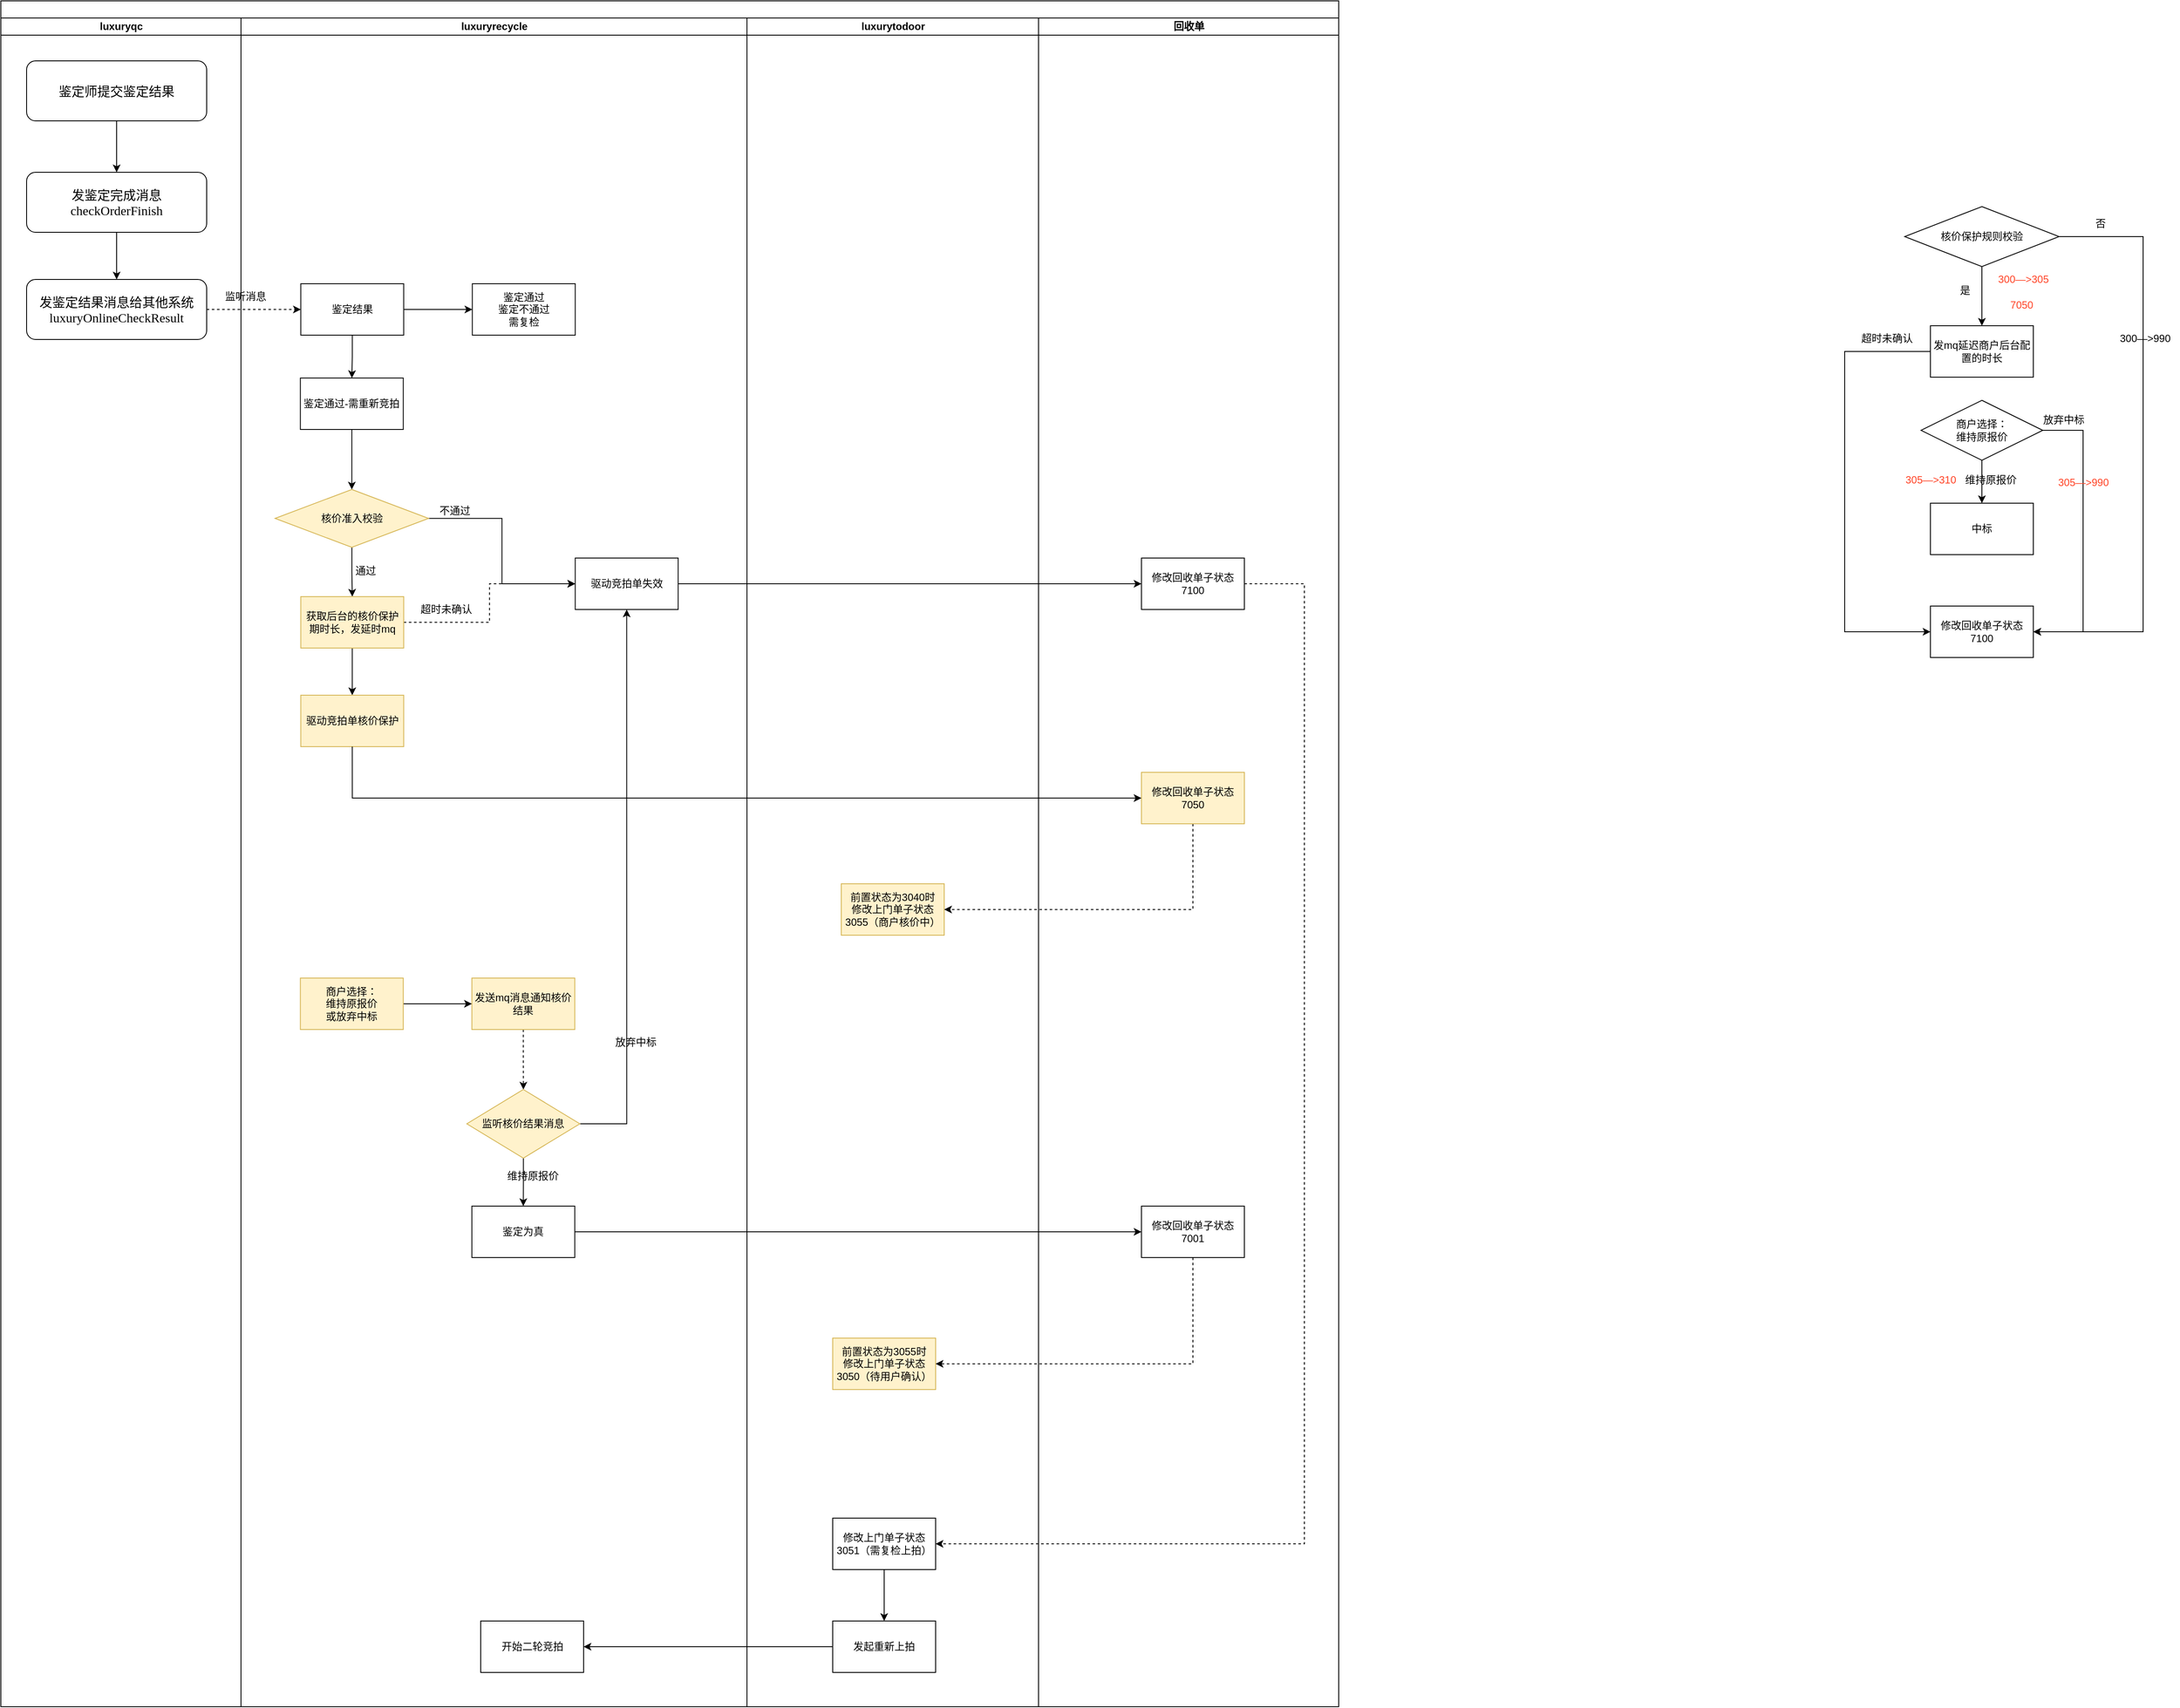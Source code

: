 <mxfile version="28.0.7">
  <diagram name="Page-1" id="74e2e168-ea6b-b213-b513-2b3c1d86103e">
    <mxGraphModel dx="2883" dy="958" grid="1" gridSize="10" guides="1" tooltips="1" connect="1" arrows="1" fold="1" page="1" pageScale="1" pageWidth="1100" pageHeight="850" background="none" math="0" shadow="0">
      <root>
        <mxCell id="0" />
        <mxCell id="1" parent="0" />
        <mxCell id="77e6c97f196da883-1" value="" style="swimlane;html=1;childLayout=stackLayout;startSize=20;rounded=0;shadow=0;labelBackgroundColor=none;strokeWidth=1;fontFamily=Verdana;fontSize=8;align=center;" parent="1" vertex="1">
          <mxGeometry x="-130" y="30" width="1560" height="1990" as="geometry">
            <mxRectangle x="70" y="40" width="50" height="40" as="alternateBounds" />
          </mxGeometry>
        </mxCell>
        <mxCell id="CgRAZQXpNbJPGQv4JTm6-5" value="luxuryqc" style="swimlane;html=1;startSize=20;" parent="77e6c97f196da883-1" vertex="1">
          <mxGeometry y="20" width="280" height="1970" as="geometry" />
        </mxCell>
        <mxCell id="CgRAZQXpNbJPGQv4JTm6-13" value="" style="edgeStyle=orthogonalEdgeStyle;rounded=0;orthogonalLoop=1;jettySize=auto;html=1;" parent="CgRAZQXpNbJPGQv4JTm6-5" source="CgRAZQXpNbJPGQv4JTm6-8" target="CgRAZQXpNbJPGQv4JTm6-12" edge="1">
          <mxGeometry relative="1" as="geometry" />
        </mxCell>
        <mxCell id="CgRAZQXpNbJPGQv4JTm6-8" value="&lt;font style=&quot;font-size: 15px;&quot; face=&quot;Comic Sans MS&quot;&gt;鉴定师提交鉴定结果&lt;/font&gt;" style="rounded=1;whiteSpace=wrap;html=1;shadow=0;labelBackgroundColor=none;strokeWidth=1;fontFamily=Verdana;fontSize=8;align=center;" parent="CgRAZQXpNbJPGQv4JTm6-5" vertex="1">
          <mxGeometry x="30" y="50" width="210" height="70" as="geometry" />
        </mxCell>
        <mxCell id="CgRAZQXpNbJPGQv4JTm6-15" value="" style="edgeStyle=orthogonalEdgeStyle;rounded=0;orthogonalLoop=1;jettySize=auto;html=1;" parent="CgRAZQXpNbJPGQv4JTm6-5" source="CgRAZQXpNbJPGQv4JTm6-12" target="CgRAZQXpNbJPGQv4JTm6-14" edge="1">
          <mxGeometry relative="1" as="geometry" />
        </mxCell>
        <mxCell id="CgRAZQXpNbJPGQv4JTm6-12" value="&lt;font face=&quot;Comic Sans MS&quot;&gt;&lt;span style=&quot;font-size: 15px;&quot;&gt;发鉴定完成消息&lt;/span&gt;&lt;br&gt;&lt;span style=&quot;font-size: 15px;&quot;&gt;checkOrderFinish&lt;/span&gt;&lt;/font&gt;" style="rounded=1;whiteSpace=wrap;html=1;shadow=0;labelBackgroundColor=none;strokeWidth=1;fontFamily=Verdana;fontSize=8;align=center;" parent="CgRAZQXpNbJPGQv4JTm6-5" vertex="1">
          <mxGeometry x="30" y="180" width="210" height="70" as="geometry" />
        </mxCell>
        <mxCell id="CgRAZQXpNbJPGQv4JTm6-14" value="&lt;font face=&quot;Comic Sans MS&quot;&gt;&lt;span style=&quot;font-size: 15px;&quot;&gt;发鉴定结果消息给其他系统&lt;/span&gt;&lt;br&gt;&lt;span style=&quot;font-size: 15px;&quot;&gt;luxuryOnlineCheckResult&lt;/span&gt;&lt;/font&gt;" style="rounded=1;whiteSpace=wrap;html=1;shadow=0;labelBackgroundColor=none;strokeWidth=1;fontFamily=Verdana;fontSize=8;align=center;" parent="CgRAZQXpNbJPGQv4JTm6-5" vertex="1">
          <mxGeometry x="30" y="305" width="210" height="70" as="geometry" />
        </mxCell>
        <mxCell id="CgRAZQXpNbJPGQv4JTm6-4" value="luxuryrecycle" style="swimlane;html=1;startSize=20;" parent="77e6c97f196da883-1" vertex="1">
          <mxGeometry x="280" y="20" width="590" height="1970" as="geometry" />
        </mxCell>
        <mxCell id="CgRAZQXpNbJPGQv4JTm6-19" value="监听消息" style="text;html=1;align=center;verticalAlign=middle;resizable=0;points=[];autosize=1;strokeColor=none;fillColor=none;" parent="CgRAZQXpNbJPGQv4JTm6-4" vertex="1">
          <mxGeometry x="-30" y="310" width="70" height="30" as="geometry" />
        </mxCell>
        <mxCell id="QjMtK4b4pwI7S80n8QTU-23" style="edgeStyle=orthogonalEdgeStyle;rounded=0;orthogonalLoop=1;jettySize=auto;html=1;entryX=0;entryY=0.5;entryDx=0;entryDy=0;dashed=1;exitX=1;exitY=0.5;exitDx=0;exitDy=0;" parent="CgRAZQXpNbJPGQv4JTm6-4" source="-saduOvqw4z9s9LTAYkn-3" target="QjMtK4b4pwI7S80n8QTU-16" edge="1">
          <mxGeometry relative="1" as="geometry" />
        </mxCell>
        <mxCell id="QjMtK4b4pwI7S80n8QTU-24" style="edgeStyle=orthogonalEdgeStyle;rounded=0;orthogonalLoop=1;jettySize=auto;html=1;entryX=0;entryY=0.5;entryDx=0;entryDy=0;" parent="CgRAZQXpNbJPGQv4JTm6-4" source="CgRAZQXpNbJPGQv4JTm6-45" target="QjMtK4b4pwI7S80n8QTU-16" edge="1">
          <mxGeometry relative="1" as="geometry" />
        </mxCell>
        <mxCell id="-saduOvqw4z9s9LTAYkn-4" value="" style="edgeStyle=orthogonalEdgeStyle;rounded=0;orthogonalLoop=1;jettySize=auto;html=1;" edge="1" parent="CgRAZQXpNbJPGQv4JTm6-4" source="CgRAZQXpNbJPGQv4JTm6-45" target="-saduOvqw4z9s9LTAYkn-3">
          <mxGeometry relative="1" as="geometry" />
        </mxCell>
        <mxCell id="CgRAZQXpNbJPGQv4JTm6-45" value="核价准入校验" style="rhombus;whiteSpace=wrap;html=1;fillColor=#fff2cc;strokeColor=#d6b656;" parent="CgRAZQXpNbJPGQv4JTm6-4" vertex="1">
          <mxGeometry x="39.75" y="550" width="179" height="67.5" as="geometry" />
        </mxCell>
        <mxCell id="CgRAZQXpNbJPGQv4JTm6-98" value="超时未确认" style="text;html=1;align=center;verticalAlign=middle;resizable=0;points=[];autosize=1;strokeColor=none;fillColor=none;" parent="CgRAZQXpNbJPGQv4JTm6-4" vertex="1">
          <mxGeometry x="198.75" y="675" width="80" height="30" as="geometry" />
        </mxCell>
        <mxCell id="QjMtK4b4pwI7S80n8QTU-6" value="" style="edgeStyle=orthogonalEdgeStyle;rounded=0;orthogonalLoop=1;jettySize=auto;html=1;" parent="CgRAZQXpNbJPGQv4JTm6-4" source="QjMtK4b4pwI7S80n8QTU-1" target="QjMtK4b4pwI7S80n8QTU-5" edge="1">
          <mxGeometry relative="1" as="geometry" />
        </mxCell>
        <mxCell id="QjMtK4b4pwI7S80n8QTU-8" value="" style="edgeStyle=orthogonalEdgeStyle;rounded=0;orthogonalLoop=1;jettySize=auto;html=1;" parent="CgRAZQXpNbJPGQv4JTm6-4" source="QjMtK4b4pwI7S80n8QTU-1" target="QjMtK4b4pwI7S80n8QTU-7" edge="1">
          <mxGeometry relative="1" as="geometry" />
        </mxCell>
        <mxCell id="QjMtK4b4pwI7S80n8QTU-1" value="鉴定结果" style="whiteSpace=wrap;html=1;" parent="CgRAZQXpNbJPGQv4JTm6-4" vertex="1">
          <mxGeometry x="69.75" y="310" width="120" height="60" as="geometry" />
        </mxCell>
        <mxCell id="QjMtK4b4pwI7S80n8QTU-5" value="鉴定通过&lt;br&gt;鉴定不通过&lt;br&gt;需复检" style="whiteSpace=wrap;html=1;" parent="CgRAZQXpNbJPGQv4JTm6-4" vertex="1">
          <mxGeometry x="269.75" y="310" width="120" height="60" as="geometry" />
        </mxCell>
        <mxCell id="QjMtK4b4pwI7S80n8QTU-12" value="" style="edgeStyle=orthogonalEdgeStyle;rounded=0;orthogonalLoop=1;jettySize=auto;html=1;" parent="CgRAZQXpNbJPGQv4JTm6-4" source="QjMtK4b4pwI7S80n8QTU-7" target="CgRAZQXpNbJPGQv4JTm6-45" edge="1">
          <mxGeometry relative="1" as="geometry" />
        </mxCell>
        <mxCell id="QjMtK4b4pwI7S80n8QTU-7" value="鉴定通过-需重新竞拍" style="whiteSpace=wrap;html=1;" parent="CgRAZQXpNbJPGQv4JTm6-4" vertex="1">
          <mxGeometry x="69.25" y="420" width="120" height="60" as="geometry" />
        </mxCell>
        <mxCell id="QjMtK4b4pwI7S80n8QTU-11" value="不通过" style="text;html=1;align=center;verticalAlign=middle;resizable=0;points=[];autosize=1;strokeColor=none;fillColor=none;" parent="CgRAZQXpNbJPGQv4JTm6-4" vertex="1">
          <mxGeometry x="218.75" y="560" width="60" height="30" as="geometry" />
        </mxCell>
        <mxCell id="QjMtK4b4pwI7S80n8QTU-16" value="驱动竞拍单失效" style="whiteSpace=wrap;html=1;" parent="CgRAZQXpNbJPGQv4JTm6-4" vertex="1">
          <mxGeometry x="389.75" y="630" width="120" height="60" as="geometry" />
        </mxCell>
        <mxCell id="QjMtK4b4pwI7S80n8QTU-36" style="edgeStyle=orthogonalEdgeStyle;rounded=0;orthogonalLoop=1;jettySize=auto;html=1;entryX=0.5;entryY=1;entryDx=0;entryDy=0;exitX=1;exitY=0.5;exitDx=0;exitDy=0;" parent="CgRAZQXpNbJPGQv4JTm6-4" source="QjMtK4b4pwI7S80n8QTU-34" target="QjMtK4b4pwI7S80n8QTU-16" edge="1">
          <mxGeometry relative="1" as="geometry" />
        </mxCell>
        <mxCell id="QjMtK4b4pwI7S80n8QTU-35" value="" style="edgeStyle=orthogonalEdgeStyle;rounded=0;orthogonalLoop=1;jettySize=auto;html=1;dashed=1;" parent="CgRAZQXpNbJPGQv4JTm6-4" source="QjMtK4b4pwI7S80n8QTU-25" target="QjMtK4b4pwI7S80n8QTU-34" edge="1">
          <mxGeometry relative="1" as="geometry" />
        </mxCell>
        <mxCell id="QjMtK4b4pwI7S80n8QTU-25" value="发送mq消息通知核价结果" style="whiteSpace=wrap;html=1;fillColor=#fff2cc;strokeColor=#d6b656;" parent="CgRAZQXpNbJPGQv4JTm6-4" vertex="1">
          <mxGeometry x="269.24" y="1120" width="120" height="60" as="geometry" />
        </mxCell>
        <mxCell id="-saduOvqw4z9s9LTAYkn-2" value="" style="edgeStyle=orthogonalEdgeStyle;rounded=0;orthogonalLoop=1;jettySize=auto;html=1;" edge="1" parent="CgRAZQXpNbJPGQv4JTm6-4" source="QjMtK4b4pwI7S80n8QTU-34" target="-saduOvqw4z9s9LTAYkn-1">
          <mxGeometry relative="1" as="geometry" />
        </mxCell>
        <mxCell id="QjMtK4b4pwI7S80n8QTU-34" value="&lt;span style=&quot;text-wrap-mode: nowrap;&quot;&gt;监听核价结果消息&lt;/span&gt;" style="rhombus;whiteSpace=wrap;html=1;fillColor=#fff2cc;strokeColor=#d6b656;" parent="CgRAZQXpNbJPGQv4JTm6-4" vertex="1">
          <mxGeometry x="263.37" y="1250" width="131.75" height="80" as="geometry" />
        </mxCell>
        <mxCell id="QjMtK4b4pwI7S80n8QTU-39" style="edgeStyle=orthogonalEdgeStyle;rounded=0;orthogonalLoop=1;jettySize=auto;html=1;entryX=0;entryY=0.5;entryDx=0;entryDy=0;" parent="CgRAZQXpNbJPGQv4JTm6-4" source="QjMtK4b4pwI7S80n8QTU-38" target="QjMtK4b4pwI7S80n8QTU-25" edge="1">
          <mxGeometry relative="1" as="geometry" />
        </mxCell>
        <mxCell id="QjMtK4b4pwI7S80n8QTU-38" value="商户选择：&lt;br&gt;维持原报价&lt;div&gt;或&lt;span style=&quot;background-color: transparent; color: light-dark(rgb(0, 0, 0), rgb(255, 255, 255));&quot;&gt;放弃中标&lt;/span&gt;&lt;/div&gt;" style="whiteSpace=wrap;html=1;fillColor=#fff2cc;strokeColor=#d6b656;" parent="CgRAZQXpNbJPGQv4JTm6-4" vertex="1">
          <mxGeometry x="69.25" y="1120" width="120" height="60" as="geometry" />
        </mxCell>
        <mxCell id="QjMtK4b4pwI7S80n8QTU-42" value="维持原报价" style="text;html=1;align=center;verticalAlign=middle;resizable=0;points=[];autosize=1;strokeColor=none;fillColor=none;" parent="CgRAZQXpNbJPGQv4JTm6-4" vertex="1">
          <mxGeometry x="299.5" y="1336" width="80" height="30" as="geometry" />
        </mxCell>
        <mxCell id="-saduOvqw4z9s9LTAYkn-1" value="鉴定为真" style="whiteSpace=wrap;html=1;" vertex="1" parent="CgRAZQXpNbJPGQv4JTm6-4">
          <mxGeometry x="269.245" y="1386" width="120" height="60" as="geometry" />
        </mxCell>
        <mxCell id="QjMtK4b4pwI7S80n8QTU-37" value="放弃中标" style="text;html=1;align=center;verticalAlign=middle;resizable=0;points=[];autosize=1;strokeColor=none;fillColor=none;" parent="CgRAZQXpNbJPGQv4JTm6-4" vertex="1">
          <mxGeometry x="425" y="1180" width="70" height="30" as="geometry" />
        </mxCell>
        <mxCell id="-saduOvqw4z9s9LTAYkn-21" value="" style="edgeStyle=orthogonalEdgeStyle;rounded=0;orthogonalLoop=1;jettySize=auto;html=1;" edge="1" parent="CgRAZQXpNbJPGQv4JTm6-4" source="-saduOvqw4z9s9LTAYkn-3" target="-saduOvqw4z9s9LTAYkn-20">
          <mxGeometry relative="1" as="geometry" />
        </mxCell>
        <mxCell id="-saduOvqw4z9s9LTAYkn-3" value="获取后台的核价保护期时长，发延时mq" style="whiteSpace=wrap;html=1;fillColor=#fff2cc;strokeColor=#d6b656;" vertex="1" parent="CgRAZQXpNbJPGQv4JTm6-4">
          <mxGeometry x="69.75" y="675" width="120" height="60" as="geometry" />
        </mxCell>
        <mxCell id="CgRAZQXpNbJPGQv4JTm6-43" value="开始二轮竞拍" style="whiteSpace=wrap;html=1;" parent="CgRAZQXpNbJPGQv4JTm6-4" vertex="1">
          <mxGeometry x="279.5" y="1870" width="120" height="60" as="geometry" />
        </mxCell>
        <mxCell id="-saduOvqw4z9s9LTAYkn-5" value="通过" style="text;html=1;align=center;verticalAlign=middle;resizable=0;points=[];autosize=1;strokeColor=none;fillColor=none;" vertex="1" parent="CgRAZQXpNbJPGQv4JTm6-4">
          <mxGeometry x="120" y="630" width="50" height="30" as="geometry" />
        </mxCell>
        <mxCell id="-saduOvqw4z9s9LTAYkn-20" value="驱动竞拍单核价保护" style="whiteSpace=wrap;html=1;fillColor=#fff2cc;strokeColor=#d6b656;" vertex="1" parent="CgRAZQXpNbJPGQv4JTm6-4">
          <mxGeometry x="69.75" y="790" width="120" height="60" as="geometry" />
        </mxCell>
        <mxCell id="77e6c97f196da883-2" value="luxurytodoor" style="swimlane;html=1;startSize=20;" parent="77e6c97f196da883-1" vertex="1">
          <mxGeometry x="870" y="20" width="340" height="1970" as="geometry" />
        </mxCell>
        <mxCell id="-saduOvqw4z9s9LTAYkn-10" value="&lt;div&gt;前置状态为3055时&lt;/div&gt;修改上门单子状态&lt;br&gt;3050（待用户确认）" style="whiteSpace=wrap;html=1;fillColor=#fff2cc;strokeColor=#d6b656;" vertex="1" parent="77e6c97f196da883-2">
          <mxGeometry x="100" y="1540" width="120" height="60" as="geometry" />
        </mxCell>
        <mxCell id="-saduOvqw4z9s9LTAYkn-18" value="" style="edgeStyle=orthogonalEdgeStyle;rounded=0;orthogonalLoop=1;jettySize=auto;html=1;" edge="1" parent="77e6c97f196da883-2" source="-saduOvqw4z9s9LTAYkn-12" target="CgRAZQXpNbJPGQv4JTm6-38">
          <mxGeometry relative="1" as="geometry" />
        </mxCell>
        <mxCell id="-saduOvqw4z9s9LTAYkn-12" value="修改上门单子状态&lt;br&gt;3051（需复检上拍）" style="whiteSpace=wrap;html=1;" vertex="1" parent="77e6c97f196da883-2">
          <mxGeometry x="100" y="1750" width="120" height="60" as="geometry" />
        </mxCell>
        <mxCell id="-saduOvqw4z9s9LTAYkn-14" value="前置状态为3040时&lt;br&gt;修改上门单子状态&lt;br&gt;3055（商户核价中）" style="whiteSpace=wrap;html=1;fillColor=#fff2cc;strokeColor=#d6b656;" vertex="1" parent="77e6c97f196da883-2">
          <mxGeometry x="110" y="1010" width="120" height="60" as="geometry" />
        </mxCell>
        <mxCell id="CgRAZQXpNbJPGQv4JTm6-38" value="发起重新上拍" style="whiteSpace=wrap;html=1;" parent="77e6c97f196da883-2" vertex="1">
          <mxGeometry x="100.0" y="1870" width="120" height="60" as="geometry" />
        </mxCell>
        <mxCell id="77e6c97f196da883-33" style="edgeStyle=orthogonalEdgeStyle;rounded=1;html=1;labelBackgroundColor=none;startArrow=none;startFill=0;startSize=5;endArrow=classicThin;endFill=1;endSize=5;jettySize=auto;orthogonalLoop=1;strokeWidth=1;fontFamily=Verdana;fontSize=8" parent="77e6c97f196da883-1" edge="1">
          <mxGeometry relative="1" as="geometry" />
        </mxCell>
        <mxCell id="77e6c97f196da883-39" style="edgeStyle=orthogonalEdgeStyle;rounded=1;html=1;labelBackgroundColor=none;startArrow=none;startFill=0;startSize=5;endArrow=classicThin;endFill=1;endSize=5;jettySize=auto;orthogonalLoop=1;strokeWidth=1;fontFamily=Verdana;fontSize=8" parent="77e6c97f196da883-1" edge="1">
          <mxGeometry relative="1" as="geometry" />
        </mxCell>
        <mxCell id="77e6c97f196da883-40" style="edgeStyle=orthogonalEdgeStyle;rounded=1;html=1;labelBackgroundColor=none;startArrow=none;startFill=0;startSize=5;endArrow=classicThin;endFill=1;endSize=5;jettySize=auto;orthogonalLoop=1;strokeWidth=1;fontFamily=Verdana;fontSize=8" parent="77e6c97f196da883-1" edge="1">
          <mxGeometry relative="1" as="geometry">
            <mxPoint x="830" y="690" as="targetPoint" />
          </mxGeometry>
        </mxCell>
        <mxCell id="107ba76e4e335f99-1" style="edgeStyle=orthogonalEdgeStyle;rounded=1;html=1;labelBackgroundColor=none;startArrow=none;startFill=0;startSize=5;endArrow=classicThin;endFill=1;endSize=5;jettySize=auto;orthogonalLoop=1;strokeWidth=1;fontFamily=Verdana;fontSize=8" parent="77e6c97f196da883-1" edge="1">
          <mxGeometry relative="1" as="geometry" />
        </mxCell>
        <mxCell id="107ba76e4e335f99-2" style="edgeStyle=orthogonalEdgeStyle;rounded=1;html=1;labelBackgroundColor=none;startArrow=none;startFill=0;startSize=5;endArrow=classicThin;endFill=1;endSize=5;jettySize=auto;orthogonalLoop=1;strokeWidth=1;fontFamily=Verdana;fontSize=8" parent="77e6c97f196da883-1" edge="1">
          <mxGeometry relative="1" as="geometry">
            <Array as="points">
              <mxPoint x="660" y="610" />
              <mxPoint x="660" y="550" />
              <mxPoint x="400" y="550" />
            </Array>
          </mxGeometry>
        </mxCell>
        <mxCell id="107ba76e4e335f99-3" style="edgeStyle=orthogonalEdgeStyle;rounded=1;html=1;labelBackgroundColor=none;startArrow=none;startFill=0;startSize=5;endArrow=classicThin;endFill=1;endSize=5;jettySize=auto;orthogonalLoop=1;strokeColor=#000000;strokeWidth=1;fontFamily=Verdana;fontSize=8;fontColor=#000000;" parent="77e6c97f196da883-1" edge="1">
          <mxGeometry relative="1" as="geometry" />
        </mxCell>
        <mxCell id="107ba76e4e335f99-6" style="edgeStyle=orthogonalEdgeStyle;rounded=1;html=1;labelBackgroundColor=none;startArrow=none;startFill=0;startSize=5;endArrow=classicThin;endFill=1;endSize=5;jettySize=auto;orthogonalLoop=1;strokeWidth=1;fontFamily=Verdana;fontSize=8" parent="77e6c97f196da883-1" edge="1">
          <mxGeometry relative="1" as="geometry" />
        </mxCell>
        <mxCell id="QjMtK4b4pwI7S80n8QTU-2" style="edgeStyle=orthogonalEdgeStyle;rounded=0;orthogonalLoop=1;jettySize=auto;html=1;exitX=1;exitY=0.5;exitDx=0;exitDy=0;entryX=0;entryY=0.5;entryDx=0;entryDy=0;dashed=1;" parent="77e6c97f196da883-1" source="CgRAZQXpNbJPGQv4JTm6-14" target="QjMtK4b4pwI7S80n8QTU-1" edge="1">
          <mxGeometry relative="1" as="geometry" />
        </mxCell>
        <mxCell id="QjMtK4b4pwI7S80n8QTU-22" style="edgeStyle=orthogonalEdgeStyle;rounded=0;orthogonalLoop=1;jettySize=auto;html=1;entryX=0;entryY=0.5;entryDx=0;entryDy=0;" parent="77e6c97f196da883-1" source="QjMtK4b4pwI7S80n8QTU-16" target="QjMtK4b4pwI7S80n8QTU-9" edge="1">
          <mxGeometry relative="1" as="geometry" />
        </mxCell>
        <mxCell id="-saduOvqw4z9s9LTAYkn-8" style="edgeStyle=orthogonalEdgeStyle;rounded=0;orthogonalLoop=1;jettySize=auto;html=1;entryX=0;entryY=0.5;entryDx=0;entryDy=0;" edge="1" parent="77e6c97f196da883-1" source="-saduOvqw4z9s9LTAYkn-1" target="-saduOvqw4z9s9LTAYkn-7">
          <mxGeometry relative="1" as="geometry" />
        </mxCell>
        <mxCell id="-saduOvqw4z9s9LTAYkn-11" value="" style="edgeStyle=orthogonalEdgeStyle;rounded=0;orthogonalLoop=1;jettySize=auto;html=1;entryX=1;entryY=0.5;entryDx=0;entryDy=0;exitX=0.5;exitY=1;exitDx=0;exitDy=0;dashed=1;" edge="1" parent="77e6c97f196da883-1" source="-saduOvqw4z9s9LTAYkn-7" target="-saduOvqw4z9s9LTAYkn-10">
          <mxGeometry relative="1" as="geometry" />
        </mxCell>
        <mxCell id="-saduOvqw4z9s9LTAYkn-13" value="" style="edgeStyle=orthogonalEdgeStyle;rounded=0;orthogonalLoop=1;jettySize=auto;html=1;entryX=1;entryY=0.5;entryDx=0;entryDy=0;exitX=1;exitY=0.5;exitDx=0;exitDy=0;dashed=1;" edge="1" parent="77e6c97f196da883-1" source="QjMtK4b4pwI7S80n8QTU-9" target="-saduOvqw4z9s9LTAYkn-12">
          <mxGeometry relative="1" as="geometry">
            <Array as="points">
              <mxPoint x="1520" y="680" />
              <mxPoint x="1520" y="1800" />
            </Array>
          </mxGeometry>
        </mxCell>
        <mxCell id="-saduOvqw4z9s9LTAYkn-15" value="" style="edgeStyle=orthogonalEdgeStyle;rounded=0;orthogonalLoop=1;jettySize=auto;html=1;entryX=1;entryY=0.5;entryDx=0;entryDy=0;exitX=0.5;exitY=1;exitDx=0;exitDy=0;dashed=1;" edge="1" parent="77e6c97f196da883-1" source="CgRAZQXpNbJPGQv4JTm6-23" target="-saduOvqw4z9s9LTAYkn-14">
          <mxGeometry relative="1" as="geometry" />
        </mxCell>
        <mxCell id="-saduOvqw4z9s9LTAYkn-9" value="回收单" style="swimlane;html=1;startSize=20;" vertex="1" parent="77e6c97f196da883-1">
          <mxGeometry x="1210" y="20" width="350" height="1970" as="geometry" />
        </mxCell>
        <mxCell id="QjMtK4b4pwI7S80n8QTU-9" value="修改回收单子状态&lt;br&gt;7100" style="whiteSpace=wrap;html=1;" parent="-saduOvqw4z9s9LTAYkn-9" vertex="1">
          <mxGeometry x="120" y="630" width="120" height="60" as="geometry" />
        </mxCell>
        <mxCell id="-saduOvqw4z9s9LTAYkn-7" value="修改回收单子状态&lt;br&gt;7001" style="whiteSpace=wrap;html=1;" vertex="1" parent="-saduOvqw4z9s9LTAYkn-9">
          <mxGeometry x="120" y="1386" width="120" height="60" as="geometry" />
        </mxCell>
        <mxCell id="CgRAZQXpNbJPGQv4JTm6-23" value="修改回收单子状态&lt;br&gt;7050" style="whiteSpace=wrap;html=1;fillColor=#fff2cc;strokeColor=#d6b656;" parent="-saduOvqw4z9s9LTAYkn-9" vertex="1">
          <mxGeometry x="120" y="880" width="120" height="60" as="geometry" />
        </mxCell>
        <mxCell id="CgRAZQXpNbJPGQv4JTm6-44" style="edgeStyle=orthogonalEdgeStyle;rounded=0;orthogonalLoop=1;jettySize=auto;html=1;" parent="77e6c97f196da883-1" source="CgRAZQXpNbJPGQv4JTm6-38" target="CgRAZQXpNbJPGQv4JTm6-43" edge="1">
          <mxGeometry relative="1" as="geometry" />
        </mxCell>
        <mxCell id="-saduOvqw4z9s9LTAYkn-22" style="edgeStyle=orthogonalEdgeStyle;rounded=0;orthogonalLoop=1;jettySize=auto;html=1;exitX=0.5;exitY=1;exitDx=0;exitDy=0;entryX=0;entryY=0.5;entryDx=0;entryDy=0;" edge="1" parent="77e6c97f196da883-1" source="-saduOvqw4z9s9LTAYkn-20" target="CgRAZQXpNbJPGQv4JTm6-23">
          <mxGeometry relative="1" as="geometry" />
        </mxCell>
        <mxCell id="CgRAZQXpNbJPGQv4JTm6-55" value="" style="edgeStyle=orthogonalEdgeStyle;rounded=0;orthogonalLoop=1;jettySize=auto;html=1;" parent="1" source="CgRAZQXpNbJPGQv4JTm6-57" target="CgRAZQXpNbJPGQv4JTm6-58" edge="1">
          <mxGeometry relative="1" as="geometry" />
        </mxCell>
        <mxCell id="CgRAZQXpNbJPGQv4JTm6-56" value="" style="edgeStyle=orthogonalEdgeStyle;rounded=0;orthogonalLoop=1;jettySize=auto;html=1;entryX=1;entryY=0.5;entryDx=0;entryDy=0;exitX=1;exitY=0.5;exitDx=0;exitDy=0;" parent="1" source="CgRAZQXpNbJPGQv4JTm6-57" target="CgRAZQXpNbJPGQv4JTm6-63" edge="1">
          <mxGeometry relative="1" as="geometry">
            <mxPoint x="2180" y="185" as="targetPoint" />
            <Array as="points">
              <mxPoint x="2368" y="305" />
              <mxPoint x="2368" y="766" />
            </Array>
          </mxGeometry>
        </mxCell>
        <mxCell id="CgRAZQXpNbJPGQv4JTm6-57" value="&lt;span style=&quot;font-family: &amp;quot;Comic Sans MS&amp;quot;;&quot;&gt;&lt;font&gt;核价保护规则校验&lt;/font&gt;&lt;/span&gt;" style="rhombus;whiteSpace=wrap;html=1;" parent="1" vertex="1">
          <mxGeometry x="2090" y="270" width="180" height="70" as="geometry" />
        </mxCell>
        <mxCell id="CgRAZQXpNbJPGQv4JTm6-92" style="edgeStyle=orthogonalEdgeStyle;rounded=0;orthogonalLoop=1;jettySize=auto;html=1;entryX=0;entryY=0.5;entryDx=0;entryDy=0;exitX=0;exitY=0.5;exitDx=0;exitDy=0;" parent="1" source="CgRAZQXpNbJPGQv4JTm6-58" target="CgRAZQXpNbJPGQv4JTm6-63" edge="1">
          <mxGeometry relative="1" as="geometry">
            <Array as="points">
              <mxPoint x="2020" y="439" />
              <mxPoint x="2020" y="766" />
            </Array>
          </mxGeometry>
        </mxCell>
        <mxCell id="CgRAZQXpNbJPGQv4JTm6-58" value="发mq延迟商户后台配置的时长" style="whiteSpace=wrap;html=1;" parent="1" vertex="1">
          <mxGeometry x="2120" y="409" width="120" height="60" as="geometry" />
        </mxCell>
        <mxCell id="CgRAZQXpNbJPGQv4JTm6-59" value="" style="edgeStyle=orthogonalEdgeStyle;rounded=0;orthogonalLoop=1;jettySize=auto;html=1;" parent="1" source="CgRAZQXpNbJPGQv4JTm6-61" target="CgRAZQXpNbJPGQv4JTm6-62" edge="1">
          <mxGeometry relative="1" as="geometry" />
        </mxCell>
        <mxCell id="CgRAZQXpNbJPGQv4JTm6-60" style="edgeStyle=orthogonalEdgeStyle;rounded=0;orthogonalLoop=1;jettySize=auto;html=1;entryX=1;entryY=0.5;entryDx=0;entryDy=0;exitX=1;exitY=0.5;exitDx=0;exitDy=0;" parent="1" source="CgRAZQXpNbJPGQv4JTm6-61" target="CgRAZQXpNbJPGQv4JTm6-63" edge="1">
          <mxGeometry relative="1" as="geometry">
            <Array as="points">
              <mxPoint x="2298" y="531" />
              <mxPoint x="2298" y="766" />
            </Array>
          </mxGeometry>
        </mxCell>
        <mxCell id="CgRAZQXpNbJPGQv4JTm6-61" value="商户选择：&lt;br&gt;维持原报价" style="rhombus;whiteSpace=wrap;html=1;" parent="1" vertex="1">
          <mxGeometry x="2109" y="496" width="142" height="70" as="geometry" />
        </mxCell>
        <mxCell id="CgRAZQXpNbJPGQv4JTm6-62" value="中标" style="whiteSpace=wrap;html=1;" parent="1" vertex="1">
          <mxGeometry x="2120" y="616" width="120" height="60" as="geometry" />
        </mxCell>
        <mxCell id="CgRAZQXpNbJPGQv4JTm6-63" value="修改回收单子状态&lt;br&gt;7100" style="whiteSpace=wrap;html=1;" parent="1" vertex="1">
          <mxGeometry x="2120" y="736" width="120" height="60" as="geometry" />
        </mxCell>
        <mxCell id="CgRAZQXpNbJPGQv4JTm6-64" value="否" style="text;html=1;align=center;verticalAlign=middle;resizable=0;points=[];autosize=1;strokeColor=none;fillColor=none;" parent="1" vertex="1">
          <mxGeometry x="2298" y="275" width="40" height="30" as="geometry" />
        </mxCell>
        <mxCell id="CgRAZQXpNbJPGQv4JTm6-65" value="是" style="text;html=1;align=center;verticalAlign=middle;resizable=0;points=[];autosize=1;strokeColor=none;fillColor=none;" parent="1" vertex="1">
          <mxGeometry x="2140" y="353" width="40" height="30" as="geometry" />
        </mxCell>
        <mxCell id="CgRAZQXpNbJPGQv4JTm6-66" value="维持原报价" style="text;html=1;align=center;verticalAlign=middle;resizable=0;points=[];autosize=1;strokeColor=none;fillColor=none;" parent="1" vertex="1">
          <mxGeometry x="2150" y="574" width="80" height="30" as="geometry" />
        </mxCell>
        <mxCell id="CgRAZQXpNbJPGQv4JTm6-67" value="放弃中标" style="text;html=1;align=center;verticalAlign=middle;resizable=0;points=[];autosize=1;strokeColor=none;fillColor=none;" parent="1" vertex="1">
          <mxGeometry x="2240" y="504" width="70" height="30" as="geometry" />
        </mxCell>
        <mxCell id="CgRAZQXpNbJPGQv4JTm6-68" value="&lt;font style=&quot;color: rgb(255, 67, 38);&quot;&gt;300—&amp;gt;305&lt;/font&gt;" style="text;html=1;align=center;verticalAlign=middle;resizable=0;points=[];autosize=1;strokeColor=none;fillColor=none;" parent="1" vertex="1">
          <mxGeometry x="2188" y="340" width="80" height="30" as="geometry" />
        </mxCell>
        <mxCell id="CgRAZQXpNbJPGQv4JTm6-69" value="&lt;font style=&quot;color: rgb(255, 67, 38);&quot;&gt;305—&amp;gt;990&lt;/font&gt;" style="text;html=1;align=center;verticalAlign=middle;resizable=0;points=[];autosize=1;strokeColor=none;fillColor=none;" parent="1" vertex="1">
          <mxGeometry x="2258" y="577" width="80" height="30" as="geometry" />
        </mxCell>
        <mxCell id="CgRAZQXpNbJPGQv4JTm6-70" value="&lt;font style=&quot;color: rgb(255, 67, 38);&quot;&gt;305—&amp;gt;310&lt;/font&gt;" style="text;html=1;align=center;verticalAlign=middle;resizable=0;points=[];autosize=1;strokeColor=none;fillColor=none;" parent="1" vertex="1">
          <mxGeometry x="2080" y="574" width="80" height="30" as="geometry" />
        </mxCell>
        <mxCell id="CgRAZQXpNbJPGQv4JTm6-71" value="&lt;font style=&quot;color: rgb(0, 0, 0);&quot;&gt;300—&amp;gt;990&lt;/font&gt;" style="text;html=1;align=center;verticalAlign=middle;resizable=0;points=[];autosize=1;strokeColor=none;fillColor=none;" parent="1" vertex="1">
          <mxGeometry x="2330" y="409" width="80" height="30" as="geometry" />
        </mxCell>
        <mxCell id="CgRAZQXpNbJPGQv4JTm6-91" value="&lt;font color=&quot;#ff4326&quot;&gt;7050&lt;/font&gt;" style="text;html=1;align=center;verticalAlign=middle;resizable=0;points=[];autosize=1;strokeColor=none;fillColor=none;" parent="1" vertex="1">
          <mxGeometry x="2201" y="370" width="50" height="30" as="geometry" />
        </mxCell>
        <mxCell id="CgRAZQXpNbJPGQv4JTm6-93" value="超时未确认" style="text;html=1;align=center;verticalAlign=middle;resizable=0;points=[];autosize=1;strokeColor=none;fillColor=none;" parent="1" vertex="1">
          <mxGeometry x="2029" y="409" width="80" height="30" as="geometry" />
        </mxCell>
      </root>
    </mxGraphModel>
  </diagram>
</mxfile>
